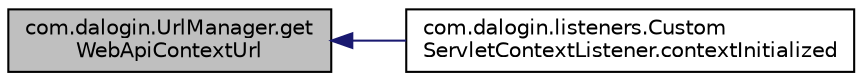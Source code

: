 digraph "com.dalogin.UrlManager.getWebApiContextUrl"
{
  edge [fontname="Helvetica",fontsize="10",labelfontname="Helvetica",labelfontsize="10"];
  node [fontname="Helvetica",fontsize="10",shape=record];
  rankdir="LR";
  Node36 [label="com.dalogin.UrlManager.get\lWebApiContextUrl",height=0.2,width=0.4,color="black", fillcolor="grey75", style="filled", fontcolor="black"];
  Node36 -> Node37 [dir="back",color="midnightblue",fontsize="10",style="solid"];
  Node37 [label="com.dalogin.listeners.Custom\lServletContextListener.contextInitialized",height=0.2,width=0.4,color="black", fillcolor="white", style="filled",URL="$classcom_1_1dalogin_1_1listeners_1_1_custom_servlet_context_listener.html#ac953e4d7d2d3650a59d47ba86c2253e3"];
}
